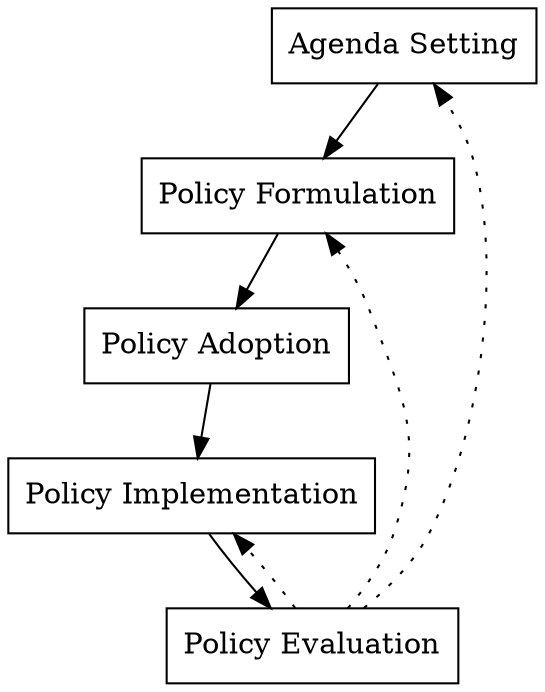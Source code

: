 digraph model {
        overlap=false;
        rankdir=TB;
        
        agenda [shape=box, label="Agenda Setting"];
        form [shape=box, label="Policy Formulation"];
        adopt [shape=box, label="Policy Adoption"];
        impl [shape=box, label="Policy Implementation"];
        eval [shape=box, label="Policy Evaluation"];
        
        agenda -> form;
        form -> adopt;
        adopt -> impl;
        impl -> eval;
        
        eval -> agenda [style=dotted];
        eval -> form [style=dotted];
        eval -> impl [style=dotted];
}
